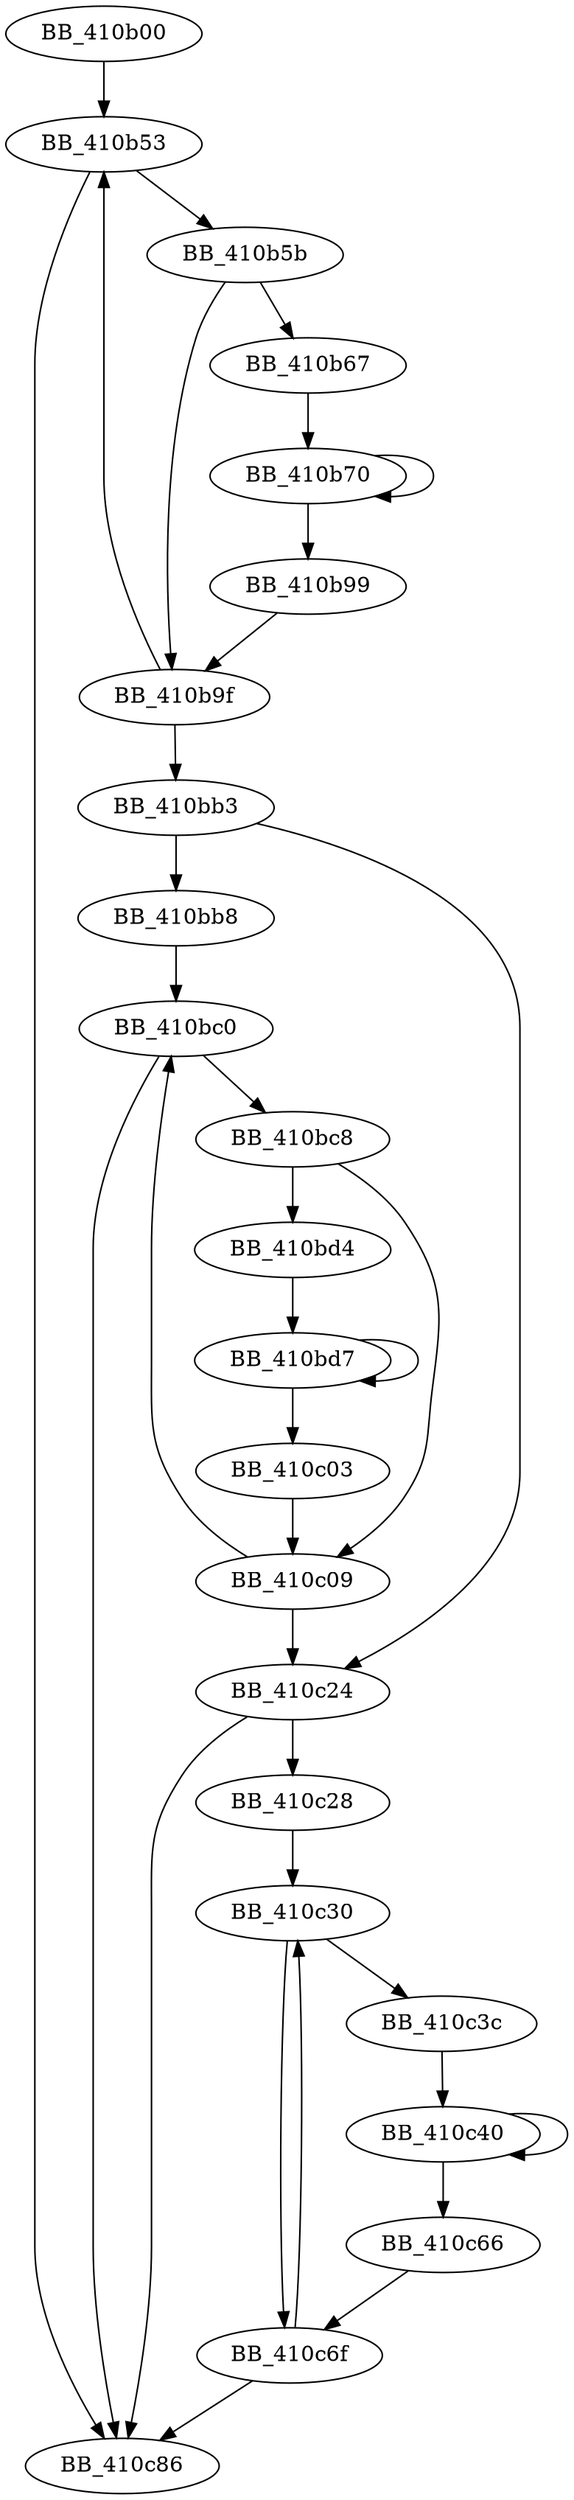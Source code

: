 DiGraph sub_410B00{
BB_410b00->BB_410b53
BB_410b53->BB_410b5b
BB_410b53->BB_410c86
BB_410b5b->BB_410b67
BB_410b5b->BB_410b9f
BB_410b67->BB_410b70
BB_410b70->BB_410b70
BB_410b70->BB_410b99
BB_410b99->BB_410b9f
BB_410b9f->BB_410b53
BB_410b9f->BB_410bb3
BB_410bb3->BB_410bb8
BB_410bb3->BB_410c24
BB_410bb8->BB_410bc0
BB_410bc0->BB_410bc8
BB_410bc0->BB_410c86
BB_410bc8->BB_410bd4
BB_410bc8->BB_410c09
BB_410bd4->BB_410bd7
BB_410bd7->BB_410bd7
BB_410bd7->BB_410c03
BB_410c03->BB_410c09
BB_410c09->BB_410bc0
BB_410c09->BB_410c24
BB_410c24->BB_410c28
BB_410c24->BB_410c86
BB_410c28->BB_410c30
BB_410c30->BB_410c3c
BB_410c30->BB_410c6f
BB_410c3c->BB_410c40
BB_410c40->BB_410c40
BB_410c40->BB_410c66
BB_410c66->BB_410c6f
BB_410c6f->BB_410c30
BB_410c6f->BB_410c86
}

